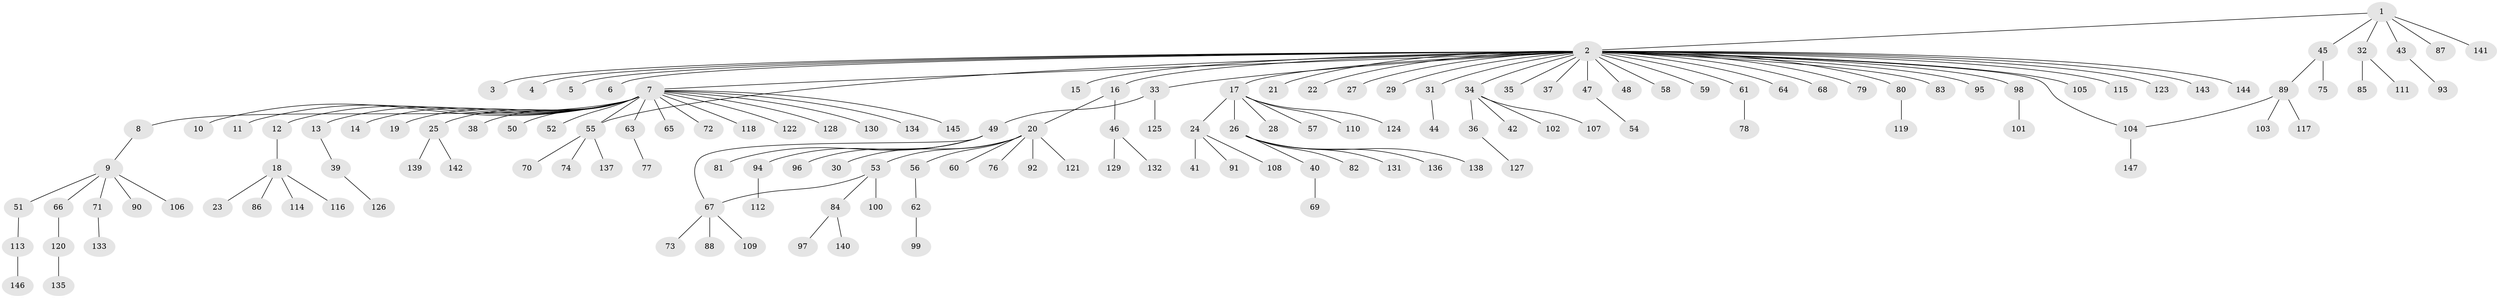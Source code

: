 // coarse degree distribution, {6: 0.0547945205479452, 37: 0.0136986301369863, 1: 0.7534246575342466, 2: 0.1232876712328767, 5: 0.0136986301369863, 4: 0.0273972602739726, 3: 0.0136986301369863}
// Generated by graph-tools (version 1.1) at 2025/18/03/04/25 18:18:16]
// undirected, 147 vertices, 149 edges
graph export_dot {
graph [start="1"]
  node [color=gray90,style=filled];
  1;
  2;
  3;
  4;
  5;
  6;
  7;
  8;
  9;
  10;
  11;
  12;
  13;
  14;
  15;
  16;
  17;
  18;
  19;
  20;
  21;
  22;
  23;
  24;
  25;
  26;
  27;
  28;
  29;
  30;
  31;
  32;
  33;
  34;
  35;
  36;
  37;
  38;
  39;
  40;
  41;
  42;
  43;
  44;
  45;
  46;
  47;
  48;
  49;
  50;
  51;
  52;
  53;
  54;
  55;
  56;
  57;
  58;
  59;
  60;
  61;
  62;
  63;
  64;
  65;
  66;
  67;
  68;
  69;
  70;
  71;
  72;
  73;
  74;
  75;
  76;
  77;
  78;
  79;
  80;
  81;
  82;
  83;
  84;
  85;
  86;
  87;
  88;
  89;
  90;
  91;
  92;
  93;
  94;
  95;
  96;
  97;
  98;
  99;
  100;
  101;
  102;
  103;
  104;
  105;
  106;
  107;
  108;
  109;
  110;
  111;
  112;
  113;
  114;
  115;
  116;
  117;
  118;
  119;
  120;
  121;
  122;
  123;
  124;
  125;
  126;
  127;
  128;
  129;
  130;
  131;
  132;
  133;
  134;
  135;
  136;
  137;
  138;
  139;
  140;
  141;
  142;
  143;
  144;
  145;
  146;
  147;
  1 -- 2;
  1 -- 32;
  1 -- 43;
  1 -- 45;
  1 -- 87;
  1 -- 141;
  2 -- 3;
  2 -- 4;
  2 -- 5;
  2 -- 6;
  2 -- 7;
  2 -- 15;
  2 -- 16;
  2 -- 17;
  2 -- 21;
  2 -- 22;
  2 -- 27;
  2 -- 29;
  2 -- 31;
  2 -- 33;
  2 -- 34;
  2 -- 35;
  2 -- 37;
  2 -- 47;
  2 -- 48;
  2 -- 55;
  2 -- 58;
  2 -- 59;
  2 -- 61;
  2 -- 64;
  2 -- 68;
  2 -- 79;
  2 -- 80;
  2 -- 83;
  2 -- 95;
  2 -- 98;
  2 -- 104;
  2 -- 105;
  2 -- 115;
  2 -- 123;
  2 -- 143;
  2 -- 144;
  7 -- 8;
  7 -- 10;
  7 -- 11;
  7 -- 12;
  7 -- 13;
  7 -- 14;
  7 -- 19;
  7 -- 25;
  7 -- 38;
  7 -- 50;
  7 -- 52;
  7 -- 55;
  7 -- 63;
  7 -- 65;
  7 -- 72;
  7 -- 118;
  7 -- 122;
  7 -- 128;
  7 -- 130;
  7 -- 134;
  7 -- 145;
  8 -- 9;
  9 -- 51;
  9 -- 66;
  9 -- 71;
  9 -- 90;
  9 -- 106;
  12 -- 18;
  13 -- 39;
  16 -- 20;
  16 -- 46;
  17 -- 24;
  17 -- 26;
  17 -- 28;
  17 -- 57;
  17 -- 110;
  17 -- 124;
  18 -- 23;
  18 -- 86;
  18 -- 114;
  18 -- 116;
  20 -- 30;
  20 -- 53;
  20 -- 56;
  20 -- 60;
  20 -- 76;
  20 -- 92;
  20 -- 121;
  24 -- 41;
  24 -- 91;
  24 -- 108;
  25 -- 139;
  25 -- 142;
  26 -- 40;
  26 -- 82;
  26 -- 131;
  26 -- 136;
  26 -- 138;
  31 -- 44;
  32 -- 85;
  32 -- 111;
  33 -- 49;
  33 -- 125;
  34 -- 36;
  34 -- 42;
  34 -- 102;
  34 -- 107;
  36 -- 127;
  39 -- 126;
  40 -- 69;
  43 -- 93;
  45 -- 75;
  45 -- 89;
  46 -- 129;
  46 -- 132;
  47 -- 54;
  49 -- 67;
  49 -- 81;
  49 -- 94;
  49 -- 96;
  51 -- 113;
  53 -- 67;
  53 -- 84;
  53 -- 100;
  55 -- 70;
  55 -- 74;
  55 -- 137;
  56 -- 62;
  61 -- 78;
  62 -- 99;
  63 -- 77;
  66 -- 120;
  67 -- 73;
  67 -- 88;
  67 -- 109;
  71 -- 133;
  80 -- 119;
  84 -- 97;
  84 -- 140;
  89 -- 103;
  89 -- 104;
  89 -- 117;
  94 -- 112;
  98 -- 101;
  104 -- 147;
  113 -- 146;
  120 -- 135;
}
